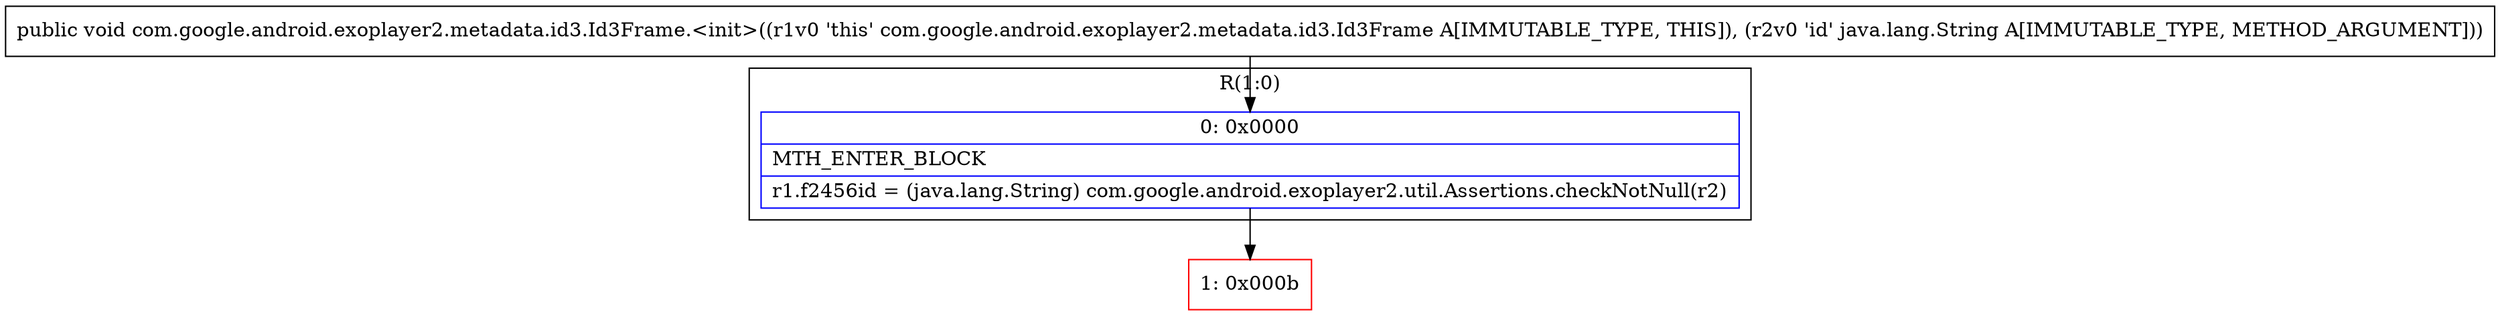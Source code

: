 digraph "CFG forcom.google.android.exoplayer2.metadata.id3.Id3Frame.\<init\>(Ljava\/lang\/String;)V" {
subgraph cluster_Region_386052367 {
label = "R(1:0)";
node [shape=record,color=blue];
Node_0 [shape=record,label="{0\:\ 0x0000|MTH_ENTER_BLOCK\l|r1.f2456id = (java.lang.String) com.google.android.exoplayer2.util.Assertions.checkNotNull(r2)\l}"];
}
Node_1 [shape=record,color=red,label="{1\:\ 0x000b}"];
MethodNode[shape=record,label="{public void com.google.android.exoplayer2.metadata.id3.Id3Frame.\<init\>((r1v0 'this' com.google.android.exoplayer2.metadata.id3.Id3Frame A[IMMUTABLE_TYPE, THIS]), (r2v0 'id' java.lang.String A[IMMUTABLE_TYPE, METHOD_ARGUMENT])) }"];
MethodNode -> Node_0;
Node_0 -> Node_1;
}

